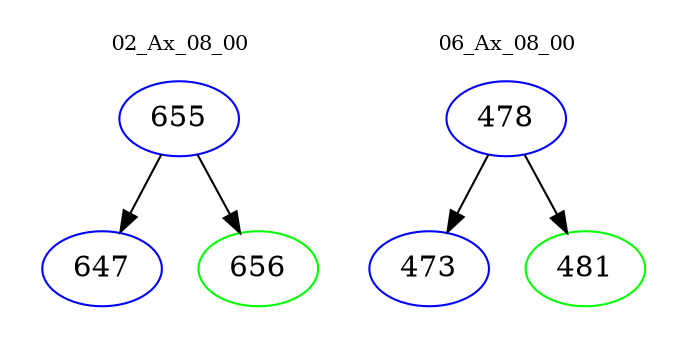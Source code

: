 digraph{
subgraph cluster_0 {
color = white
label = "02_Ax_08_00";
fontsize=10;
T0_655 [label="655", color="blue"]
T0_655 -> T0_647 [color="black"]
T0_647 [label="647", color="blue"]
T0_655 -> T0_656 [color="black"]
T0_656 [label="656", color="green"]
}
subgraph cluster_1 {
color = white
label = "06_Ax_08_00";
fontsize=10;
T1_478 [label="478", color="blue"]
T1_478 -> T1_473 [color="black"]
T1_473 [label="473", color="blue"]
T1_478 -> T1_481 [color="black"]
T1_481 [label="481", color="green"]
}
}
